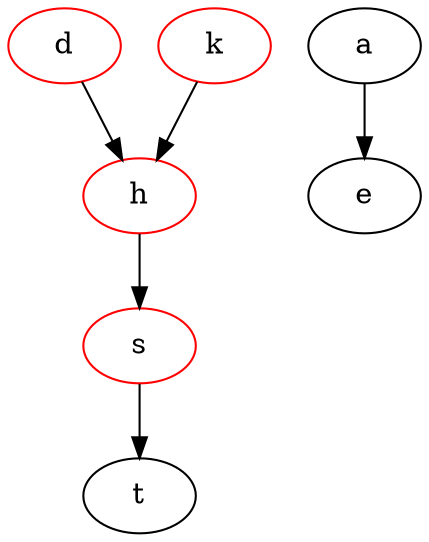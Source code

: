 digraph "Base-Graph-step2-bf" {
	d
	h
	k
	h
	s
	t
	a
	e
	d -> h
	k -> h
	s -> t
	a -> e
	node [fillcolor="#FFFFCC" shape=circle style="rounded,filled"]
	h -> s
	h [color=red]
	d [color=red]
	k [color=red]
	s [color=red]
}
